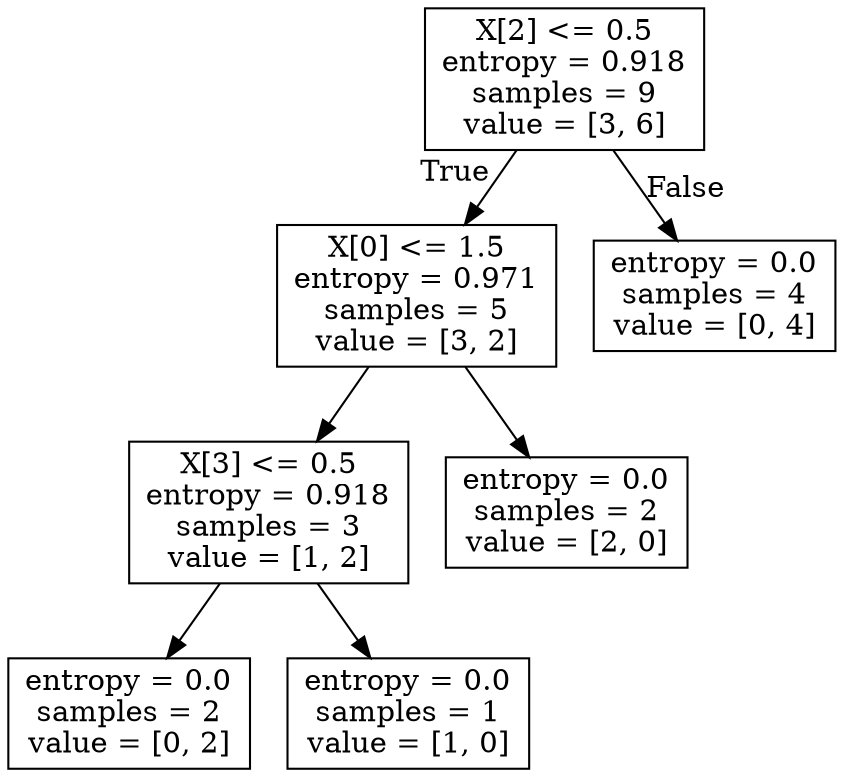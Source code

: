 digraph Tree {
node [shape=box] ;
0 [label="X[2] <= 0.5\nentropy = 0.918\nsamples = 9\nvalue = [3, 6]"] ;
1 [label="X[0] <= 1.5\nentropy = 0.971\nsamples = 5\nvalue = [3, 2]"] ;
0 -> 1 [labeldistance=2.5, labelangle=45, headlabel="True"] ;
2 [label="X[3] <= 0.5\nentropy = 0.918\nsamples = 3\nvalue = [1, 2]"] ;
1 -> 2 ;
3 [label="entropy = 0.0\nsamples = 2\nvalue = [0, 2]"] ;
2 -> 3 ;
4 [label="entropy = 0.0\nsamples = 1\nvalue = [1, 0]"] ;
2 -> 4 ;
5 [label="entropy = 0.0\nsamples = 2\nvalue = [2, 0]"] ;
1 -> 5 ;
6 [label="entropy = 0.0\nsamples = 4\nvalue = [0, 4]"] ;
0 -> 6 [labeldistance=2.5, labelangle=-45, headlabel="False"] ;
}